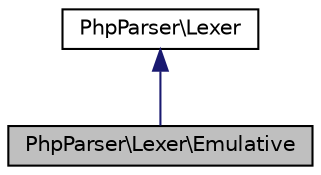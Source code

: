 digraph "PhpParser\Lexer\Emulative"
{
  edge [fontname="Helvetica",fontsize="10",labelfontname="Helvetica",labelfontsize="10"];
  node [fontname="Helvetica",fontsize="10",shape=record];
  Node0 [label="PhpParser\\Lexer\\Emulative",height=0.2,width=0.4,color="black", fillcolor="grey75", style="filled", fontcolor="black"];
  Node1 -> Node0 [dir="back",color="midnightblue",fontsize="10",style="solid",fontname="Helvetica"];
  Node1 [label="PhpParser\\Lexer",height=0.2,width=0.4,color="black", fillcolor="white", style="filled",URL="$classPhpParser_1_1Lexer.html"];
}
